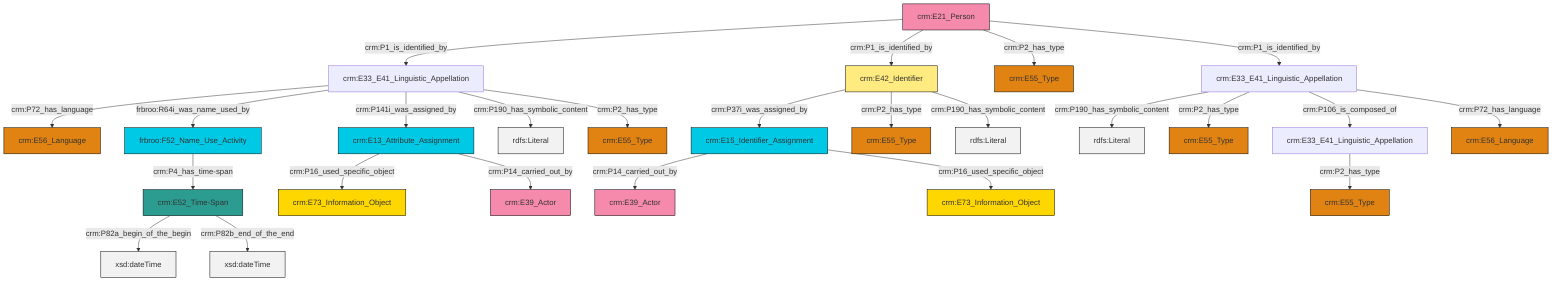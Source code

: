graph TD
classDef Literal fill:#f2f2f2,stroke:#000000;
classDef CRM_Entity fill:#FFFFFF,stroke:#000000;
classDef Temporal_Entity fill:#00C9E6, stroke:#000000;
classDef Type fill:#E18312, stroke:#000000;
classDef Time-Span fill:#2C9C91, stroke:#000000;
classDef Appellation fill:#FFEB7F, stroke:#000000;
classDef Place fill:#008836, stroke:#000000;
classDef Persistent_Item fill:#B266B2, stroke:#000000;
classDef Conceptual_Object fill:#FFD700, stroke:#000000;
classDef Physical_Thing fill:#D2B48C, stroke:#000000;
classDef Actor fill:#f58aad, stroke:#000000;
classDef PC_Classes fill:#4ce600, stroke:#000000;
classDef Multi fill:#cccccc,stroke:#000000;

2["frbroo:F52_Name_Use_Activity"]:::Temporal_Entity -->|crm:P4_has_time-span| 3["crm:E52_Time-Span"]:::Time-Span
5["crm:E33_E41_Linguistic_Appellation"]:::Default -->|crm:P72_has_language| 6["crm:E56_Language"]:::Type
7["crm:E21_Person"]:::Actor -->|crm:P1_is_identified_by| 5["crm:E33_E41_Linguistic_Appellation"]:::Default
11["crm:E33_E41_Linguistic_Appellation"]:::Default -->|crm:P190_has_symbolic_content| 12[rdfs:Literal]:::Literal
7["crm:E21_Person"]:::Actor -->|crm:P1_is_identified_by| 13["crm:E42_Identifier"]:::Appellation
13["crm:E42_Identifier"]:::Appellation -->|crm:P37i_was_assigned_by| 16["crm:E15_Identifier_Assignment"]:::Temporal_Entity
5["crm:E33_E41_Linguistic_Appellation"]:::Default -->|frbroo:R64i_was_name_used_by| 2["frbroo:F52_Name_Use_Activity"]:::Temporal_Entity
19["crm:E13_Attribute_Assignment"]:::Temporal_Entity -->|crm:P16_used_specific_object| 0["crm:E73_Information_Object"]:::Conceptual_Object
3["crm:E52_Time-Span"]:::Time-Span -->|crm:P82a_begin_of_the_begin| 21[xsd:dateTime]:::Literal
5["crm:E33_E41_Linguistic_Appellation"]:::Default -->|crm:P141i_was_assigned_by| 19["crm:E13_Attribute_Assignment"]:::Temporal_Entity
13["crm:E42_Identifier"]:::Appellation -->|crm:P2_has_type| 22["crm:E55_Type"]:::Type
19["crm:E13_Attribute_Assignment"]:::Temporal_Entity -->|crm:P14_carried_out_by| 17["crm:E39_Actor"]:::Actor
7["crm:E21_Person"]:::Actor -->|crm:P2_has_type| 23["crm:E55_Type"]:::Type
16["crm:E15_Identifier_Assignment"]:::Temporal_Entity -->|crm:P14_carried_out_by| 26["crm:E39_Actor"]:::Actor
13["crm:E42_Identifier"]:::Appellation -->|crm:P190_has_symbolic_content| 28[rdfs:Literal]:::Literal
11["crm:E33_E41_Linguistic_Appellation"]:::Default -->|crm:P2_has_type| 14["crm:E55_Type"]:::Type
5["crm:E33_E41_Linguistic_Appellation"]:::Default -->|crm:P190_has_symbolic_content| 31[rdfs:Literal]:::Literal
29["crm:E33_E41_Linguistic_Appellation"]:::Default -->|crm:P2_has_type| 32["crm:E55_Type"]:::Type
3["crm:E52_Time-Span"]:::Time-Span -->|crm:P82b_end_of_the_end| 35[xsd:dateTime]:::Literal
11["crm:E33_E41_Linguistic_Appellation"]:::Default -->|crm:P106_is_composed_of| 29["crm:E33_E41_Linguistic_Appellation"]:::Default
7["crm:E21_Person"]:::Actor -->|crm:P1_is_identified_by| 11["crm:E33_E41_Linguistic_Appellation"]:::Default
16["crm:E15_Identifier_Assignment"]:::Temporal_Entity -->|crm:P16_used_specific_object| 8["crm:E73_Information_Object"]:::Conceptual_Object
5["crm:E33_E41_Linguistic_Appellation"]:::Default -->|crm:P2_has_type| 40["crm:E55_Type"]:::Type
11["crm:E33_E41_Linguistic_Appellation"]:::Default -->|crm:P72_has_language| 43["crm:E56_Language"]:::Type